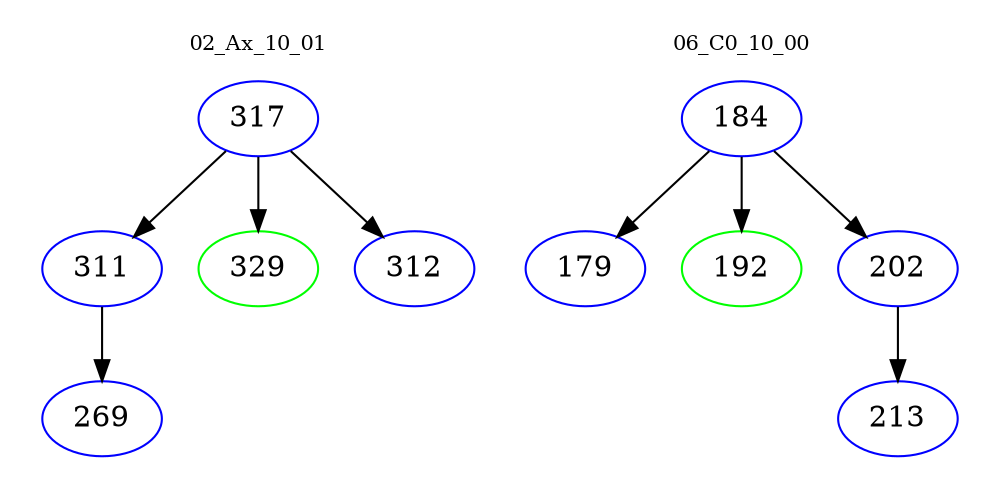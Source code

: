 digraph{
subgraph cluster_0 {
color = white
label = "02_Ax_10_01";
fontsize=10;
T0_317 [label="317", color="blue"]
T0_317 -> T0_311 [color="black"]
T0_311 [label="311", color="blue"]
T0_311 -> T0_269 [color="black"]
T0_269 [label="269", color="blue"]
T0_317 -> T0_329 [color="black"]
T0_329 [label="329", color="green"]
T0_317 -> T0_312 [color="black"]
T0_312 [label="312", color="blue"]
}
subgraph cluster_1 {
color = white
label = "06_C0_10_00";
fontsize=10;
T1_184 [label="184", color="blue"]
T1_184 -> T1_179 [color="black"]
T1_179 [label="179", color="blue"]
T1_184 -> T1_192 [color="black"]
T1_192 [label="192", color="green"]
T1_184 -> T1_202 [color="black"]
T1_202 [label="202", color="blue"]
T1_202 -> T1_213 [color="black"]
T1_213 [label="213", color="blue"]
}
}
